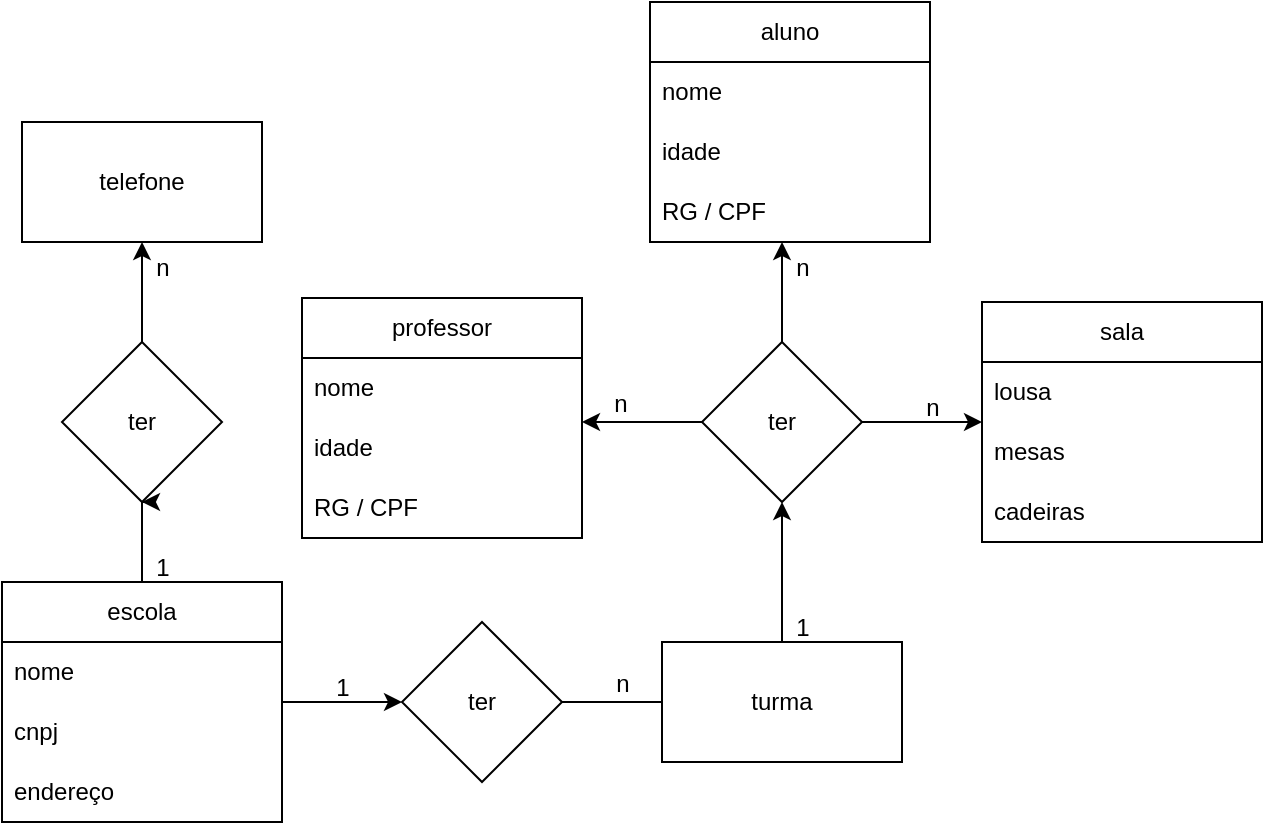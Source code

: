 <mxfile version="21.7.2" type="github">
  <diagram id="R2lEEEUBdFMjLlhIrx00" name="Page-1">
    <mxGraphModel dx="1434" dy="1818" grid="1" gridSize="10" guides="1" tooltips="1" connect="1" arrows="1" fold="1" page="1" pageScale="1" pageWidth="850" pageHeight="1100" math="0" shadow="0" extFonts="Permanent Marker^https://fonts.googleapis.com/css?family=Permanent+Marker">
      <root>
        <mxCell id="0" />
        <mxCell id="1" parent="0" />
        <mxCell id="Fs7Sn9RMDALEW2iFZP0B-6" value="" style="edgeStyle=orthogonalEdgeStyle;rounded=0;orthogonalLoop=1;jettySize=auto;html=1;" edge="1" parent="1" source="Fs7Sn9RMDALEW2iFZP0B-1" target="Fs7Sn9RMDALEW2iFZP0B-5">
          <mxGeometry relative="1" as="geometry" />
        </mxCell>
        <mxCell id="Fs7Sn9RMDALEW2iFZP0B-19" value="" style="edgeStyle=orthogonalEdgeStyle;rounded=0;orthogonalLoop=1;jettySize=auto;html=1;" edge="1" parent="1" source="Fs7Sn9RMDALEW2iFZP0B-1">
          <mxGeometry relative="1" as="geometry">
            <mxPoint x="180" y="150" as="targetPoint" />
            <Array as="points">
              <mxPoint x="180" y="150" />
              <mxPoint x="181" y="150" />
            </Array>
          </mxGeometry>
        </mxCell>
        <mxCell id="Fs7Sn9RMDALEW2iFZP0B-1" value="escola" style="swimlane;fontStyle=0;childLayout=stackLayout;horizontal=1;startSize=30;horizontalStack=0;resizeParent=1;resizeParentMax=0;resizeLast=0;collapsible=1;marginBottom=0;whiteSpace=wrap;html=1;" vertex="1" parent="1">
          <mxGeometry x="110" y="190" width="140" height="120" as="geometry" />
        </mxCell>
        <mxCell id="Fs7Sn9RMDALEW2iFZP0B-2" value="nome" style="text;strokeColor=none;fillColor=none;align=left;verticalAlign=middle;spacingLeft=4;spacingRight=4;overflow=hidden;points=[[0,0.5],[1,0.5]];portConstraint=eastwest;rotatable=0;whiteSpace=wrap;html=1;" vertex="1" parent="Fs7Sn9RMDALEW2iFZP0B-1">
          <mxGeometry y="30" width="140" height="30" as="geometry" />
        </mxCell>
        <mxCell id="Fs7Sn9RMDALEW2iFZP0B-3" value="cnpj" style="text;strokeColor=none;fillColor=none;align=left;verticalAlign=middle;spacingLeft=4;spacingRight=4;overflow=hidden;points=[[0,0.5],[1,0.5]];portConstraint=eastwest;rotatable=0;whiteSpace=wrap;html=1;" vertex="1" parent="Fs7Sn9RMDALEW2iFZP0B-1">
          <mxGeometry y="60" width="140" height="30" as="geometry" />
        </mxCell>
        <mxCell id="Fs7Sn9RMDALEW2iFZP0B-4" value="endereço" style="text;strokeColor=none;fillColor=none;align=left;verticalAlign=middle;spacingLeft=4;spacingRight=4;overflow=hidden;points=[[0,0.5],[1,0.5]];portConstraint=eastwest;rotatable=0;whiteSpace=wrap;html=1;" vertex="1" parent="Fs7Sn9RMDALEW2iFZP0B-1">
          <mxGeometry y="90" width="140" height="30" as="geometry" />
        </mxCell>
        <mxCell id="Fs7Sn9RMDALEW2iFZP0B-8" value="" style="edgeStyle=orthogonalEdgeStyle;rounded=0;orthogonalLoop=1;jettySize=auto;html=1;" edge="1" parent="1" source="Fs7Sn9RMDALEW2iFZP0B-5">
          <mxGeometry relative="1" as="geometry">
            <mxPoint x="450" y="250" as="targetPoint" />
          </mxGeometry>
        </mxCell>
        <mxCell id="Fs7Sn9RMDALEW2iFZP0B-5" value="ter" style="rhombus;whiteSpace=wrap;html=1;fontStyle=0;startSize=30;" vertex="1" parent="1">
          <mxGeometry x="310" y="210" width="80" height="80" as="geometry" />
        </mxCell>
        <mxCell id="Fs7Sn9RMDALEW2iFZP0B-13" value="1" style="text;html=1;align=center;verticalAlign=middle;resizable=0;points=[];autosize=1;strokeColor=none;fillColor=none;" vertex="1" parent="1">
          <mxGeometry x="265" y="228" width="30" height="30" as="geometry" />
        </mxCell>
        <mxCell id="Fs7Sn9RMDALEW2iFZP0B-14" value="&lt;div&gt;&lt;br&gt;&lt;/div&gt;&lt;div&gt;n&lt;/div&gt;" style="text;html=1;align=center;verticalAlign=middle;resizable=0;points=[];autosize=1;strokeColor=none;fillColor=none;" vertex="1" parent="1">
          <mxGeometry x="405" y="213" width="30" height="40" as="geometry" />
        </mxCell>
        <mxCell id="Fs7Sn9RMDALEW2iFZP0B-46" value="" style="edgeStyle=orthogonalEdgeStyle;rounded=0;orthogonalLoop=1;jettySize=auto;html=1;" edge="1" parent="1" source="Fs7Sn9RMDALEW2iFZP0B-20" target="Fs7Sn9RMDALEW2iFZP0B-45">
          <mxGeometry relative="1" as="geometry" />
        </mxCell>
        <mxCell id="Fs7Sn9RMDALEW2iFZP0B-20" value="ter" style="rhombus;whiteSpace=wrap;html=1;" vertex="1" parent="1">
          <mxGeometry x="140" y="70" width="80" height="80" as="geometry" />
        </mxCell>
        <mxCell id="Fs7Sn9RMDALEW2iFZP0B-45" value="telefone" style="whiteSpace=wrap;html=1;" vertex="1" parent="1">
          <mxGeometry x="120" y="-40" width="120" height="60" as="geometry" />
        </mxCell>
        <mxCell id="Fs7Sn9RMDALEW2iFZP0B-49" value="" style="edgeStyle=orthogonalEdgeStyle;rounded=0;orthogonalLoop=1;jettySize=auto;html=1;" edge="1" parent="1" source="Fs7Sn9RMDALEW2iFZP0B-47" target="Fs7Sn9RMDALEW2iFZP0B-48">
          <mxGeometry relative="1" as="geometry" />
        </mxCell>
        <mxCell id="Fs7Sn9RMDALEW2iFZP0B-47" value="turma" style="rounded=0;whiteSpace=wrap;html=1;" vertex="1" parent="1">
          <mxGeometry x="440" y="220" width="120" height="60" as="geometry" />
        </mxCell>
        <mxCell id="Fs7Sn9RMDALEW2iFZP0B-51" value="" style="edgeStyle=orthogonalEdgeStyle;rounded=0;orthogonalLoop=1;jettySize=auto;html=1;" edge="1" parent="1" source="Fs7Sn9RMDALEW2iFZP0B-48">
          <mxGeometry relative="1" as="geometry">
            <mxPoint x="500" y="20" as="targetPoint" />
          </mxGeometry>
        </mxCell>
        <mxCell id="Fs7Sn9RMDALEW2iFZP0B-57" value="" style="edgeStyle=orthogonalEdgeStyle;rounded=0;orthogonalLoop=1;jettySize=auto;html=1;" edge="1" parent="1" source="Fs7Sn9RMDALEW2iFZP0B-48">
          <mxGeometry relative="1" as="geometry">
            <mxPoint x="400" y="110" as="targetPoint" />
          </mxGeometry>
        </mxCell>
        <mxCell id="Fs7Sn9RMDALEW2iFZP0B-59" value="" style="edgeStyle=orthogonalEdgeStyle;rounded=0;orthogonalLoop=1;jettySize=auto;html=1;" edge="1" parent="1" source="Fs7Sn9RMDALEW2iFZP0B-48">
          <mxGeometry relative="1" as="geometry">
            <mxPoint x="600" y="110" as="targetPoint" />
          </mxGeometry>
        </mxCell>
        <mxCell id="Fs7Sn9RMDALEW2iFZP0B-48" value="ter" style="rhombus;whiteSpace=wrap;html=1;rounded=0;" vertex="1" parent="1">
          <mxGeometry x="460" y="70" width="80" height="80" as="geometry" />
        </mxCell>
        <mxCell id="Fs7Sn9RMDALEW2iFZP0B-61" value="&lt;div&gt;&lt;br&gt;&lt;/div&gt;&lt;div&gt;n&lt;/div&gt;" style="text;html=1;align=center;verticalAlign=middle;resizable=0;points=[];autosize=1;strokeColor=none;fillColor=none;" vertex="1" parent="1">
          <mxGeometry x="560" y="75" width="30" height="40" as="geometry" />
        </mxCell>
        <mxCell id="Fs7Sn9RMDALEW2iFZP0B-62" value="n" style="text;html=1;align=center;verticalAlign=middle;resizable=0;points=[];autosize=1;strokeColor=none;fillColor=none;" vertex="1" parent="1">
          <mxGeometry x="404" y="86" width="30" height="30" as="geometry" />
        </mxCell>
        <mxCell id="Fs7Sn9RMDALEW2iFZP0B-63" value="1" style="text;html=1;align=center;verticalAlign=middle;resizable=0;points=[];autosize=1;strokeColor=none;fillColor=none;" vertex="1" parent="1">
          <mxGeometry x="495" y="198" width="30" height="30" as="geometry" />
        </mxCell>
        <mxCell id="Fs7Sn9RMDALEW2iFZP0B-64" value="n" style="text;html=1;align=center;verticalAlign=middle;resizable=0;points=[];autosize=1;strokeColor=none;fillColor=none;" vertex="1" parent="1">
          <mxGeometry x="495" y="18" width="30" height="30" as="geometry" />
        </mxCell>
        <mxCell id="Fs7Sn9RMDALEW2iFZP0B-65" value="1" style="text;html=1;align=center;verticalAlign=middle;resizable=0;points=[];autosize=1;strokeColor=none;fillColor=none;" vertex="1" parent="1">
          <mxGeometry x="175" y="168" width="30" height="30" as="geometry" />
        </mxCell>
        <mxCell id="Fs7Sn9RMDALEW2iFZP0B-66" value="n" style="text;html=1;align=center;verticalAlign=middle;resizable=0;points=[];autosize=1;strokeColor=none;fillColor=none;" vertex="1" parent="1">
          <mxGeometry x="175" y="18" width="30" height="30" as="geometry" />
        </mxCell>
        <mxCell id="Fs7Sn9RMDALEW2iFZP0B-67" value="aluno" style="swimlane;fontStyle=0;childLayout=stackLayout;horizontal=1;startSize=30;horizontalStack=0;resizeParent=1;resizeParentMax=0;resizeLast=0;collapsible=1;marginBottom=0;whiteSpace=wrap;html=1;" vertex="1" parent="1">
          <mxGeometry x="434" y="-100" width="140" height="120" as="geometry" />
        </mxCell>
        <mxCell id="Fs7Sn9RMDALEW2iFZP0B-68" value="nome" style="text;strokeColor=none;fillColor=none;align=left;verticalAlign=middle;spacingLeft=4;spacingRight=4;overflow=hidden;points=[[0,0.5],[1,0.5]];portConstraint=eastwest;rotatable=0;whiteSpace=wrap;html=1;" vertex="1" parent="Fs7Sn9RMDALEW2iFZP0B-67">
          <mxGeometry y="30" width="140" height="30" as="geometry" />
        </mxCell>
        <mxCell id="Fs7Sn9RMDALEW2iFZP0B-69" value="idade" style="text;strokeColor=none;fillColor=none;align=left;verticalAlign=middle;spacingLeft=4;spacingRight=4;overflow=hidden;points=[[0,0.5],[1,0.5]];portConstraint=eastwest;rotatable=0;whiteSpace=wrap;html=1;" vertex="1" parent="Fs7Sn9RMDALEW2iFZP0B-67">
          <mxGeometry y="60" width="140" height="30" as="geometry" />
        </mxCell>
        <mxCell id="Fs7Sn9RMDALEW2iFZP0B-70" value="RG / CPF" style="text;strokeColor=none;fillColor=none;align=left;verticalAlign=middle;spacingLeft=4;spacingRight=4;overflow=hidden;points=[[0,0.5],[1,0.5]];portConstraint=eastwest;rotatable=0;whiteSpace=wrap;html=1;" vertex="1" parent="Fs7Sn9RMDALEW2iFZP0B-67">
          <mxGeometry y="90" width="140" height="30" as="geometry" />
        </mxCell>
        <mxCell id="Fs7Sn9RMDALEW2iFZP0B-71" value="sala" style="swimlane;fontStyle=0;childLayout=stackLayout;horizontal=1;startSize=30;horizontalStack=0;resizeParent=1;resizeParentMax=0;resizeLast=0;collapsible=1;marginBottom=0;whiteSpace=wrap;html=1;" vertex="1" parent="1">
          <mxGeometry x="600" y="50" width="140" height="120" as="geometry" />
        </mxCell>
        <mxCell id="Fs7Sn9RMDALEW2iFZP0B-72" value="lousa" style="text;strokeColor=none;fillColor=none;align=left;verticalAlign=middle;spacingLeft=4;spacingRight=4;overflow=hidden;points=[[0,0.5],[1,0.5]];portConstraint=eastwest;rotatable=0;whiteSpace=wrap;html=1;" vertex="1" parent="Fs7Sn9RMDALEW2iFZP0B-71">
          <mxGeometry y="30" width="140" height="30" as="geometry" />
        </mxCell>
        <mxCell id="Fs7Sn9RMDALEW2iFZP0B-73" value="mesas" style="text;strokeColor=none;fillColor=none;align=left;verticalAlign=middle;spacingLeft=4;spacingRight=4;overflow=hidden;points=[[0,0.5],[1,0.5]];portConstraint=eastwest;rotatable=0;whiteSpace=wrap;html=1;" vertex="1" parent="Fs7Sn9RMDALEW2iFZP0B-71">
          <mxGeometry y="60" width="140" height="30" as="geometry" />
        </mxCell>
        <mxCell id="Fs7Sn9RMDALEW2iFZP0B-74" value="cadeiras" style="text;strokeColor=none;fillColor=none;align=left;verticalAlign=middle;spacingLeft=4;spacingRight=4;overflow=hidden;points=[[0,0.5],[1,0.5]];portConstraint=eastwest;rotatable=0;whiteSpace=wrap;html=1;" vertex="1" parent="Fs7Sn9RMDALEW2iFZP0B-71">
          <mxGeometry y="90" width="140" height="30" as="geometry" />
        </mxCell>
        <mxCell id="Fs7Sn9RMDALEW2iFZP0B-75" value="professor" style="swimlane;fontStyle=0;childLayout=stackLayout;horizontal=1;startSize=30;horizontalStack=0;resizeParent=1;resizeParentMax=0;resizeLast=0;collapsible=1;marginBottom=0;whiteSpace=wrap;html=1;" vertex="1" parent="1">
          <mxGeometry x="260" y="48" width="140" height="120" as="geometry" />
        </mxCell>
        <mxCell id="Fs7Sn9RMDALEW2iFZP0B-76" value="nome" style="text;strokeColor=none;fillColor=none;align=left;verticalAlign=middle;spacingLeft=4;spacingRight=4;overflow=hidden;points=[[0,0.5],[1,0.5]];portConstraint=eastwest;rotatable=0;whiteSpace=wrap;html=1;" vertex="1" parent="Fs7Sn9RMDALEW2iFZP0B-75">
          <mxGeometry y="30" width="140" height="30" as="geometry" />
        </mxCell>
        <mxCell id="Fs7Sn9RMDALEW2iFZP0B-77" value="idade" style="text;strokeColor=none;fillColor=none;align=left;verticalAlign=middle;spacingLeft=4;spacingRight=4;overflow=hidden;points=[[0,0.5],[1,0.5]];portConstraint=eastwest;rotatable=0;whiteSpace=wrap;html=1;" vertex="1" parent="Fs7Sn9RMDALEW2iFZP0B-75">
          <mxGeometry y="60" width="140" height="30" as="geometry" />
        </mxCell>
        <mxCell id="Fs7Sn9RMDALEW2iFZP0B-78" value="RG / CPF" style="text;strokeColor=none;fillColor=none;align=left;verticalAlign=middle;spacingLeft=4;spacingRight=4;overflow=hidden;points=[[0,0.5],[1,0.5]];portConstraint=eastwest;rotatable=0;whiteSpace=wrap;html=1;" vertex="1" parent="Fs7Sn9RMDALEW2iFZP0B-75">
          <mxGeometry y="90" width="140" height="30" as="geometry" />
        </mxCell>
      </root>
    </mxGraphModel>
  </diagram>
</mxfile>
